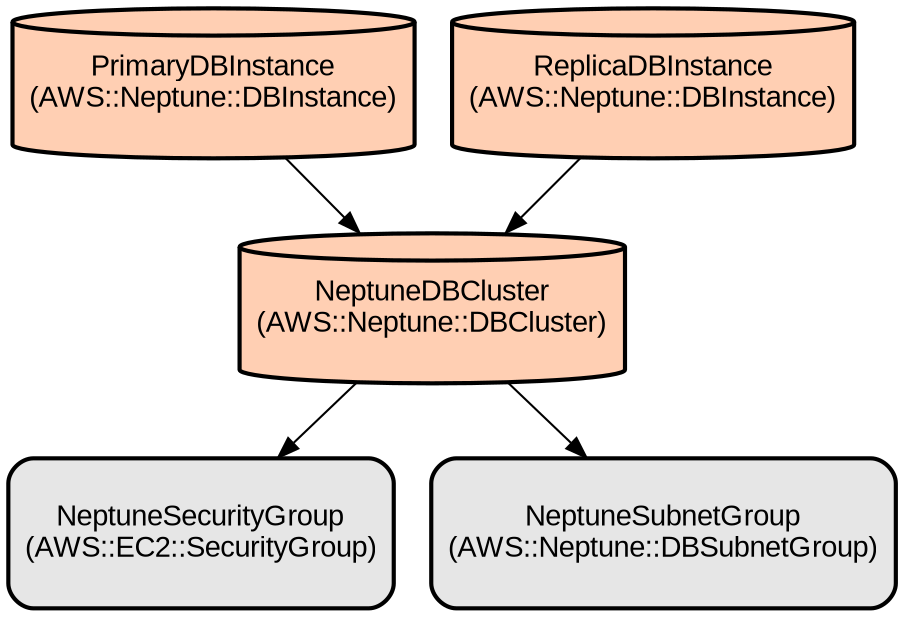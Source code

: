 digraph INFRA {
  node [ color = "black", fillcolor = "#E6E6E6", height =1, style = "filled,bold,rounded", fontname = "Arial" ];
  "NeptuneSecurityGroup" [ label = "NeptuneSecurityGroup
(AWS::EC2::SecurityGroup)", shape =rectangle ];
  "NeptuneSubnetGroup" [ label = "NeptuneSubnetGroup
(AWS::Neptune::DBSubnetGroup)", shape =rectangle ];
  "NeptuneDBCluster" [ label = "NeptuneDBCluster
(AWS::Neptune::DBCluster)", shape =cylinder, fillcolor = "#FFCFB3" ];
  "PrimaryDBInstance" [ label = "PrimaryDBInstance
(AWS::Neptune::DBInstance)", shape =cylinder, fillcolor = "#FFCFB3" ];
  "ReplicaDBInstance" [ label = "ReplicaDBInstance
(AWS::Neptune::DBInstance)", shape =cylinder, fillcolor = "#FFCFB3" ];
  "NeptuneDBCluster" -> "NeptuneSubnetGroup";
  "NeptuneDBCluster" -> "NeptuneSecurityGroup";
  "PrimaryDBInstance" -> "NeptuneDBCluster";
  "ReplicaDBInstance" -> "NeptuneDBCluster";
}
